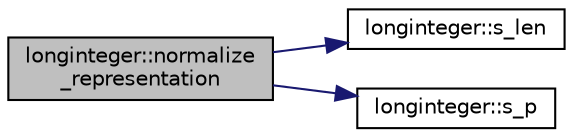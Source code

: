 digraph "longinteger::normalize_representation"
{
  edge [fontname="Helvetica",fontsize="10",labelfontname="Helvetica",labelfontsize="10"];
  node [fontname="Helvetica",fontsize="10",shape=record];
  rankdir="LR";
  Node1458 [label="longinteger::normalize\l_representation",height=0.2,width=0.4,color="black", fillcolor="grey75", style="filled", fontcolor="black"];
  Node1458 -> Node1459 [color="midnightblue",fontsize="10",style="solid",fontname="Helvetica"];
  Node1459 [label="longinteger::s_len",height=0.2,width=0.4,color="black", fillcolor="white", style="filled",URL="$d3/d71/classlonginteger.html#a5d414ae211f4e16abd932257351c74df"];
  Node1458 -> Node1460 [color="midnightblue",fontsize="10",style="solid",fontname="Helvetica"];
  Node1460 [label="longinteger::s_p",height=0.2,width=0.4,color="black", fillcolor="white", style="filled",URL="$d3/d71/classlonginteger.html#aa946d4c3bfd34bbfd0b811d5f5795f82"];
}
